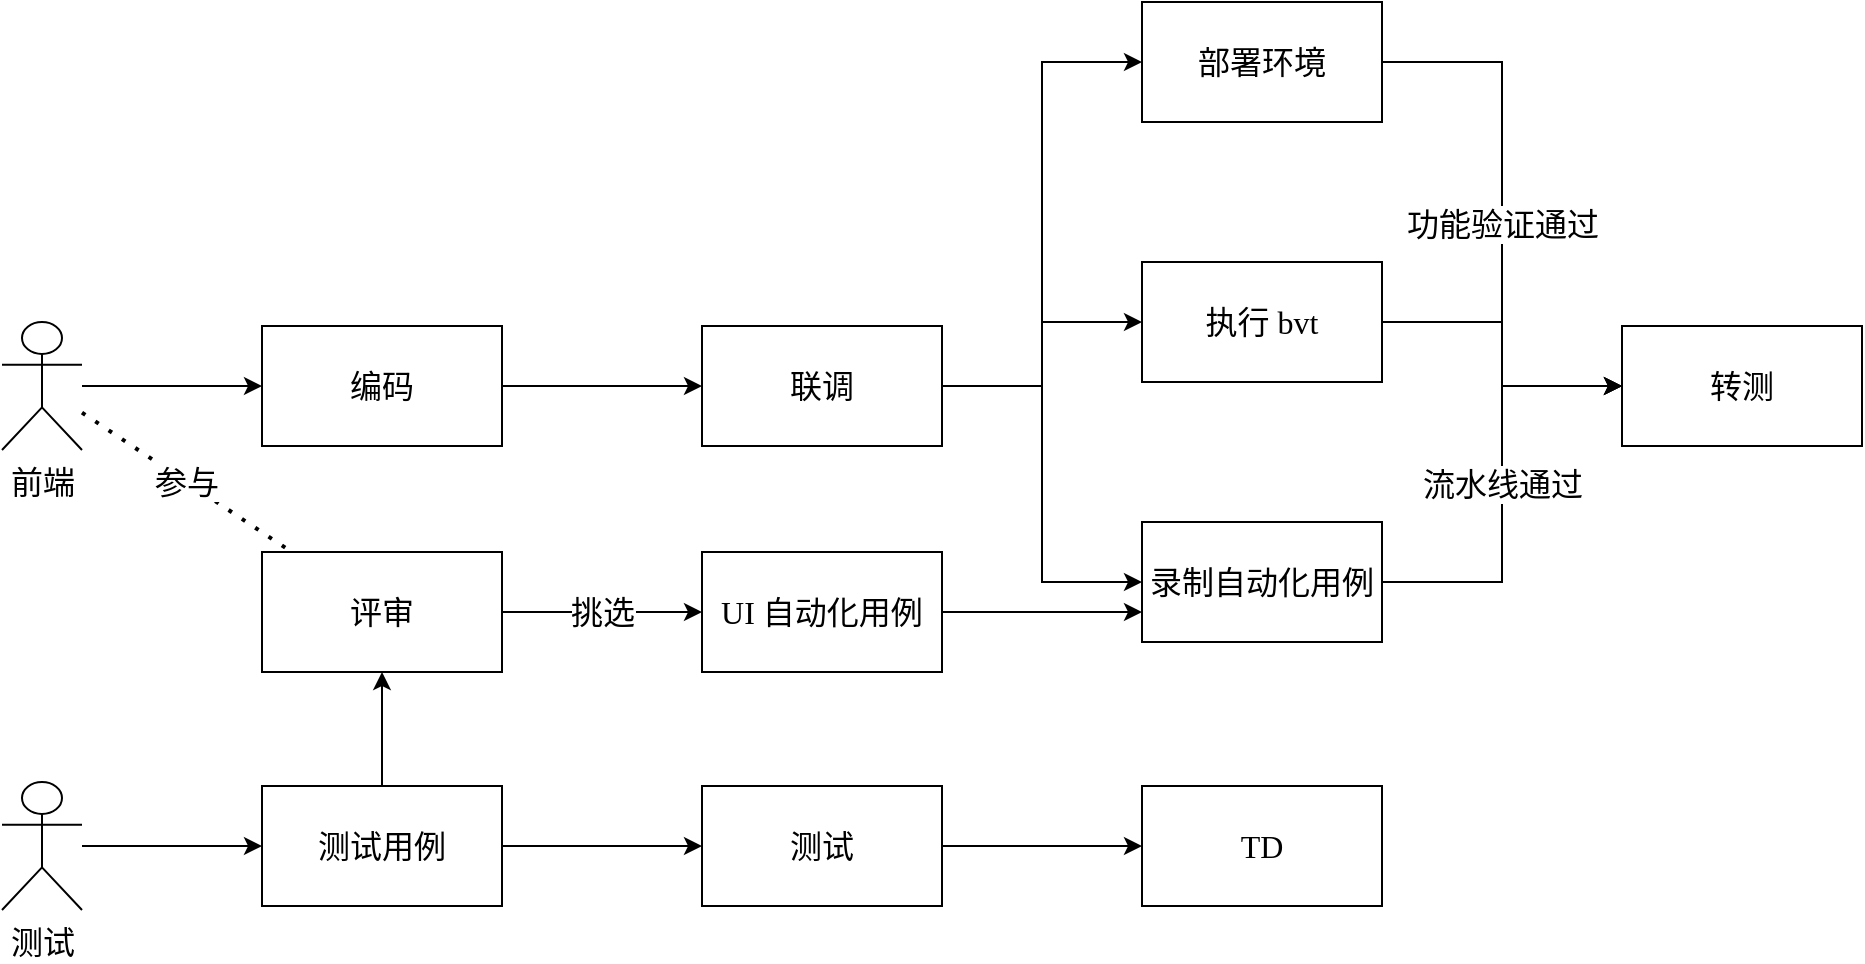 <mxfile version="20.5.3" type="github" pages="3">
  <diagram id="qFdHZ7NCZwRl6V233Vkb" name="前端测试协作模型">
    <mxGraphModel dx="1422" dy="802" grid="1" gridSize="10" guides="1" tooltips="1" connect="1" arrows="1" fold="1" page="1" pageScale="1" pageWidth="827" pageHeight="1169" math="0" shadow="0">
      <root>
        <mxCell id="0" />
        <mxCell id="1" parent="0" />
        <mxCell id="T1io5Jrv2ZtXfOMvP3A0-6" value="前端" style="shape=umlActor;verticalLabelPosition=bottom;verticalAlign=top;html=1;outlineConnect=0;fontFamily=阿里汉仪智能黑体;fontSize=16;fontColor=default;align=center;strokeColor=default;fillColor=default;" parent="1" vertex="1">
          <mxGeometry x="100" y="530" width="40" height="64" as="geometry" />
        </mxCell>
        <mxCell id="T1io5Jrv2ZtXfOMvP3A0-32" value="" style="edgeStyle=orthogonalEdgeStyle;rounded=0;orthogonalLoop=1;jettySize=auto;html=1;fontFamily=阿里汉仪智能黑体;fontSource=https%3A%2F%2Fhellowebfonts.oss-cn-beijing.aliyuncs.com%2F698F3099-E62F-4C3B-B30A-04FB735069FE%2F202209%2F44C5C1037925EC78.ttf;fontSize=16;startSize=24;" parent="1" source="T1io5Jrv2ZtXfOMvP3A0-6" target="T1io5Jrv2ZtXfOMvP3A0-31" edge="1">
          <mxGeometry relative="1" as="geometry">
            <mxPoint x="590" y="562" as="sourcePoint" />
          </mxGeometry>
        </mxCell>
        <mxCell id="T1io5Jrv2ZtXfOMvP3A0-34" value="" style="edgeStyle=orthogonalEdgeStyle;rounded=0;orthogonalLoop=1;jettySize=auto;html=1;fontFamily=阿里汉仪智能黑体;fontSource=https%3A%2F%2Fhellowebfonts.oss-cn-beijing.aliyuncs.com%2F698F3099-E62F-4C3B-B30A-04FB735069FE%2F202209%2F44C5C1037925EC78.ttf;fontSize=16;startSize=24;" parent="1" source="T1io5Jrv2ZtXfOMvP3A0-10" target="T1io5Jrv2ZtXfOMvP3A0-33" edge="1">
          <mxGeometry relative="1" as="geometry" />
        </mxCell>
        <mxCell id="T1io5Jrv2ZtXfOMvP3A0-10" value="测试" style="shape=umlActor;verticalLabelPosition=bottom;verticalAlign=top;html=1;outlineConnect=0;fontFamily=阿里汉仪智能黑体;fontSize=16;fontColor=default;align=center;strokeColor=default;fillColor=default;" parent="1" vertex="1">
          <mxGeometry x="100" y="760" width="40" height="64" as="geometry" />
        </mxCell>
        <mxCell id="T1io5Jrv2ZtXfOMvP3A0-38" value="" style="edgeStyle=orthogonalEdgeStyle;rounded=0;orthogonalLoop=1;jettySize=auto;html=1;fontFamily=阿里汉仪智能黑体;fontSource=https%3A%2F%2Fhellowebfonts.oss-cn-beijing.aliyuncs.com%2F698F3099-E62F-4C3B-B30A-04FB735069FE%2F202209%2F44C5C1037925EC78.ttf;fontSize=16;startSize=24;" parent="1" source="T1io5Jrv2ZtXfOMvP3A0-31" target="T1io5Jrv2ZtXfOMvP3A0-37" edge="1">
          <mxGeometry relative="1" as="geometry" />
        </mxCell>
        <mxCell id="T1io5Jrv2ZtXfOMvP3A0-31" value="编码" style="whiteSpace=wrap;html=1;fontSize=16;fontFamily=阿里汉仪智能黑体;" parent="1" vertex="1">
          <mxGeometry x="230" y="532" width="120" height="60" as="geometry" />
        </mxCell>
        <mxCell id="T1io5Jrv2ZtXfOMvP3A0-43" value="" style="edgeStyle=orthogonalEdgeStyle;rounded=0;orthogonalLoop=1;jettySize=auto;html=1;fontFamily=阿里汉仪智能黑体;fontSource=https%3A%2F%2Fhellowebfonts.oss-cn-beijing.aliyuncs.com%2F698F3099-E62F-4C3B-B30A-04FB735069FE%2F202209%2F44C5C1037925EC78.ttf;fontSize=16;startSize=24;" parent="1" source="T1io5Jrv2ZtXfOMvP3A0-33" target="T1io5Jrv2ZtXfOMvP3A0-42" edge="1">
          <mxGeometry relative="1" as="geometry" />
        </mxCell>
        <mxCell id="T1io5Jrv2ZtXfOMvP3A0-52" value="挑选" style="edgeStyle=orthogonalEdgeStyle;rounded=0;orthogonalLoop=1;jettySize=auto;html=1;fontFamily=阿里汉仪智能黑体;fontSource=https%3A%2F%2Fhellowebfonts.oss-cn-beijing.aliyuncs.com%2F698F3099-E62F-4C3B-B30A-04FB735069FE%2F202209%2F44C5C1037925EC78.ttf;fontSize=16;endArrow=classic;endFill=1;startSize=24;entryX=0;entryY=0.5;entryDx=0;entryDy=0;" parent="1" source="T1io5Jrv2ZtXfOMvP3A0-59" target="T1io5Jrv2ZtXfOMvP3A0-51" edge="1">
          <mxGeometry relative="1" as="geometry" />
        </mxCell>
        <mxCell id="T1io5Jrv2ZtXfOMvP3A0-63" style="edgeStyle=orthogonalEdgeStyle;rounded=0;orthogonalLoop=1;jettySize=auto;html=1;fontFamily=阿里汉仪智能黑体;fontSource=https%3A%2F%2Fhellowebfonts.oss-cn-beijing.aliyuncs.com%2F698F3099-E62F-4C3B-B30A-04FB735069FE%2F202209%2F44C5C1037925EC78.ttf;fontSize=16;endArrow=classic;endFill=1;startSize=24;" parent="1" source="T1io5Jrv2ZtXfOMvP3A0-33" target="T1io5Jrv2ZtXfOMvP3A0-59" edge="1">
          <mxGeometry relative="1" as="geometry" />
        </mxCell>
        <mxCell id="T1io5Jrv2ZtXfOMvP3A0-33" value="测试用例" style="whiteSpace=wrap;html=1;fontSize=16;fontFamily=阿里汉仪智能黑体;verticalAlign=middle;" parent="1" vertex="1">
          <mxGeometry x="230" y="762" width="120" height="60" as="geometry" />
        </mxCell>
        <mxCell id="T1io5Jrv2ZtXfOMvP3A0-40" value="" style="edgeStyle=orthogonalEdgeStyle;rounded=0;orthogonalLoop=1;jettySize=auto;html=1;fontFamily=阿里汉仪智能黑体;fontSource=https%3A%2F%2Fhellowebfonts.oss-cn-beijing.aliyuncs.com%2F698F3099-E62F-4C3B-B30A-04FB735069FE%2F202209%2F44C5C1037925EC78.ttf;fontSize=16;startSize=24;startArrow=none;" parent="1" source="T1io5Jrv2ZtXfOMvP3A0-46" target="T1io5Jrv2ZtXfOMvP3A0-39" edge="1">
          <mxGeometry relative="1" as="geometry" />
        </mxCell>
        <mxCell id="T1io5Jrv2ZtXfOMvP3A0-49" style="edgeStyle=orthogonalEdgeStyle;rounded=0;orthogonalLoop=1;jettySize=auto;html=1;fontFamily=阿里汉仪智能黑体;fontSource=https%3A%2F%2Fhellowebfonts.oss-cn-beijing.aliyuncs.com%2F698F3099-E62F-4C3B-B30A-04FB735069FE%2F202209%2F44C5C1037925EC78.ttf;fontSize=16;endArrow=classic;endFill=1;startSize=24;entryX=0;entryY=0.5;entryDx=0;entryDy=0;" parent="1" source="T1io5Jrv2ZtXfOMvP3A0-37" target="T1io5Jrv2ZtXfOMvP3A0-48" edge="1">
          <mxGeometry relative="1" as="geometry" />
        </mxCell>
        <mxCell id="T1io5Jrv2ZtXfOMvP3A0-57" style="edgeStyle=orthogonalEdgeStyle;rounded=0;orthogonalLoop=1;jettySize=auto;html=1;entryX=0;entryY=0.5;entryDx=0;entryDy=0;fontFamily=阿里汉仪智能黑体;fontSource=https%3A%2F%2Fhellowebfonts.oss-cn-beijing.aliyuncs.com%2F698F3099-E62F-4C3B-B30A-04FB735069FE%2F202209%2F44C5C1037925EC78.ttf;fontSize=16;endArrow=classic;endFill=1;startSize=24;" parent="1" source="T1io5Jrv2ZtXfOMvP3A0-37" target="T1io5Jrv2ZtXfOMvP3A0-56" edge="1">
          <mxGeometry relative="1" as="geometry" />
        </mxCell>
        <mxCell id="T1io5Jrv2ZtXfOMvP3A0-37" value="联调" style="whiteSpace=wrap;html=1;fontSize=16;fontFamily=阿里汉仪智能黑体;" parent="1" vertex="1">
          <mxGeometry x="450" y="532" width="120" height="60" as="geometry" />
        </mxCell>
        <mxCell id="T1io5Jrv2ZtXfOMvP3A0-39" value="转测" style="whiteSpace=wrap;html=1;fontSize=16;fontFamily=阿里汉仪智能黑体;" parent="1" vertex="1">
          <mxGeometry x="910" y="532" width="120" height="60" as="geometry" />
        </mxCell>
        <mxCell id="T1io5Jrv2ZtXfOMvP3A0-45" value="" style="edgeStyle=orthogonalEdgeStyle;rounded=0;orthogonalLoop=1;jettySize=auto;html=1;fontFamily=阿里汉仪智能黑体;fontSource=https%3A%2F%2Fhellowebfonts.oss-cn-beijing.aliyuncs.com%2F698F3099-E62F-4C3B-B30A-04FB735069FE%2F202209%2F44C5C1037925EC78.ttf;fontSize=16;startSize=24;" parent="1" source="T1io5Jrv2ZtXfOMvP3A0-42" target="T1io5Jrv2ZtXfOMvP3A0-44" edge="1">
          <mxGeometry relative="1" as="geometry" />
        </mxCell>
        <mxCell id="T1io5Jrv2ZtXfOMvP3A0-42" value="测试" style="whiteSpace=wrap;html=1;fontSize=16;fontFamily=阿里汉仪智能黑体;" parent="1" vertex="1">
          <mxGeometry x="450" y="762" width="120" height="60" as="geometry" />
        </mxCell>
        <mxCell id="T1io5Jrv2ZtXfOMvP3A0-44" value="TD" style="whiteSpace=wrap;html=1;fontSize=16;fontFamily=阿里汉仪智能黑体;" parent="1" vertex="1">
          <mxGeometry x="670" y="762" width="120" height="60" as="geometry" />
        </mxCell>
        <mxCell id="T1io5Jrv2ZtXfOMvP3A0-46" value="执行 bvt" style="whiteSpace=wrap;html=1;fontSize=16;fontFamily=阿里汉仪智能黑体;" parent="1" vertex="1">
          <mxGeometry x="670" y="500" width="120" height="60" as="geometry" />
        </mxCell>
        <mxCell id="T1io5Jrv2ZtXfOMvP3A0-47" value="" style="edgeStyle=orthogonalEdgeStyle;rounded=0;orthogonalLoop=1;jettySize=auto;html=1;fontFamily=阿里汉仪智能黑体;fontSource=https%3A%2F%2Fhellowebfonts.oss-cn-beijing.aliyuncs.com%2F698F3099-E62F-4C3B-B30A-04FB735069FE%2F202209%2F44C5C1037925EC78.ttf;fontSize=16;startSize=24;endArrow=classic;endFill=1;entryX=0;entryY=0.5;entryDx=0;entryDy=0;" parent="1" source="T1io5Jrv2ZtXfOMvP3A0-37" target="T1io5Jrv2ZtXfOMvP3A0-46" edge="1">
          <mxGeometry relative="1" as="geometry">
            <mxPoint x="570" y="562" as="sourcePoint" />
            <mxPoint x="827" y="562" as="targetPoint" />
          </mxGeometry>
        </mxCell>
        <mxCell id="T1io5Jrv2ZtXfOMvP3A0-50" value="流水线通过" style="edgeStyle=orthogonalEdgeStyle;rounded=0;orthogonalLoop=1;jettySize=auto;html=1;fontFamily=阿里汉仪智能黑体;fontSource=https%3A%2F%2Fhellowebfonts.oss-cn-beijing.aliyuncs.com%2F698F3099-E62F-4C3B-B30A-04FB735069FE%2F202209%2F44C5C1037925EC78.ttf;fontSize=16;endArrow=classic;endFill=1;startSize=24;entryX=0;entryY=0.5;entryDx=0;entryDy=0;" parent="1" source="T1io5Jrv2ZtXfOMvP3A0-48" target="T1io5Jrv2ZtXfOMvP3A0-39" edge="1">
          <mxGeometry relative="1" as="geometry" />
        </mxCell>
        <mxCell id="T1io5Jrv2ZtXfOMvP3A0-48" value="录制自动化用例" style="whiteSpace=wrap;html=1;fontSize=16;fontFamily=阿里汉仪智能黑体;" parent="1" vertex="1">
          <mxGeometry x="670" y="630" width="120" height="60" as="geometry" />
        </mxCell>
        <mxCell id="T1io5Jrv2ZtXfOMvP3A0-53" style="edgeStyle=orthogonalEdgeStyle;rounded=0;orthogonalLoop=1;jettySize=auto;html=1;entryX=0;entryY=0.75;entryDx=0;entryDy=0;fontFamily=阿里汉仪智能黑体;fontSource=https%3A%2F%2Fhellowebfonts.oss-cn-beijing.aliyuncs.com%2F698F3099-E62F-4C3B-B30A-04FB735069FE%2F202209%2F44C5C1037925EC78.ttf;fontSize=16;endArrow=classic;endFill=1;startSize=24;" parent="1" source="T1io5Jrv2ZtXfOMvP3A0-51" target="T1io5Jrv2ZtXfOMvP3A0-48" edge="1">
          <mxGeometry relative="1" as="geometry" />
        </mxCell>
        <mxCell id="T1io5Jrv2ZtXfOMvP3A0-51" value="UI 自动化用例" style="whiteSpace=wrap;html=1;fontSize=16;fontFamily=阿里汉仪智能黑体;verticalAlign=middle;fontSource=https%3A%2F%2Fhellowebfonts.oss-cn-beijing.aliyuncs.com%2F698F3099-E62F-4C3B-B30A-04FB735069FE%2F202209%2F44C5C1037925EC78.ttf;startSize=24;" parent="1" vertex="1">
          <mxGeometry x="450" y="645" width="120" height="60" as="geometry" />
        </mxCell>
        <mxCell id="T1io5Jrv2ZtXfOMvP3A0-58" value="功能验证通过" style="edgeStyle=orthogonalEdgeStyle;rounded=0;orthogonalLoop=1;jettySize=auto;html=1;entryX=0;entryY=0.5;entryDx=0;entryDy=0;fontFamily=阿里汉仪智能黑体;fontSource=https%3A%2F%2Fhellowebfonts.oss-cn-beijing.aliyuncs.com%2F698F3099-E62F-4C3B-B30A-04FB735069FE%2F202209%2F44C5C1037925EC78.ttf;fontSize=16;endArrow=classic;endFill=1;startSize=24;" parent="1" source="T1io5Jrv2ZtXfOMvP3A0-56" target="T1io5Jrv2ZtXfOMvP3A0-39" edge="1">
          <mxGeometry relative="1" as="geometry" />
        </mxCell>
        <mxCell id="T1io5Jrv2ZtXfOMvP3A0-56" value="部署环境" style="whiteSpace=wrap;html=1;fontSize=16;fontFamily=阿里汉仪智能黑体;" parent="1" vertex="1">
          <mxGeometry x="670" y="370" width="120" height="60" as="geometry" />
        </mxCell>
        <mxCell id="T1io5Jrv2ZtXfOMvP3A0-59" value="评审" style="whiteSpace=wrap;html=1;fontSize=16;fontFamily=阿里汉仪智能黑体;fontSource=https%3A%2F%2Fhellowebfonts.oss-cn-beijing.aliyuncs.com%2F698F3099-E62F-4C3B-B30A-04FB735069FE%2F202209%2F44C5C1037925EC78.ttf;startSize=24;" parent="1" vertex="1">
          <mxGeometry x="230" y="645" width="120" height="60" as="geometry" />
        </mxCell>
        <mxCell id="T1io5Jrv2ZtXfOMvP3A0-64" value="参与" style="endArrow=none;dashed=1;html=1;dashPattern=1 3;strokeWidth=2;rounded=0;fontFamily=阿里汉仪智能黑体;fontSource=https%3A%2F%2Fhellowebfonts.oss-cn-beijing.aliyuncs.com%2F698F3099-E62F-4C3B-B30A-04FB735069FE%2F202209%2F44C5C1037925EC78.ttf;fontSize=16;startSize=24;" parent="1" source="T1io5Jrv2ZtXfOMvP3A0-6" target="T1io5Jrv2ZtXfOMvP3A0-59" edge="1">
          <mxGeometry width="50" height="50" relative="1" as="geometry">
            <mxPoint x="140" y="612" as="sourcePoint" />
            <mxPoint x="210.711" y="562" as="targetPoint" />
          </mxGeometry>
        </mxCell>
      </root>
    </mxGraphModel>
  </diagram>
  <diagram id="qBXW2RWTrKD37cnOOa20" name="开发全流程">
    <mxGraphModel dx="2249" dy="802" grid="1" gridSize="10" guides="1" tooltips="1" connect="1" arrows="1" fold="1" page="1" pageScale="1" pageWidth="827" pageHeight="1169" math="0" shadow="0">
      <root>
        <mxCell id="0" />
        <mxCell id="1" parent="0" />
        <mxCell id="xLw76T7ylzmcL8Baioao-3" value="" style="edgeStyle=orthogonalEdgeStyle;rounded=1;orthogonalLoop=1;jettySize=auto;html=1;strokeWidth=1;fontSize=16;fontFamily=微软雅黑;" parent="1" source="xLw76T7ylzmcL8Baioao-1" target="xLw76T7ylzmcL8Baioao-2" edge="1">
          <mxGeometry relative="1" as="geometry" />
        </mxCell>
        <mxCell id="xLw76T7ylzmcL8Baioao-1" value="开始" style="strokeWidth=1;html=1;shape=mxgraph.flowchart.start_1;whiteSpace=wrap;fontSize=16;fontFamily=微软雅黑;rounded=1;" parent="1" vertex="1">
          <mxGeometry x="300" y="50" width="100" height="60" as="geometry" />
        </mxCell>
        <mxCell id="xLw76T7ylzmcL8Baioao-5" value="" style="edgeStyle=orthogonalEdgeStyle;rounded=1;orthogonalLoop=1;jettySize=auto;html=1;strokeWidth=1;fontSize=16;fontFamily=微软雅黑;" parent="1" source="xLw76T7ylzmcL8Baioao-2" target="xLw76T7ylzmcL8Baioao-4" edge="1">
          <mxGeometry relative="1" as="geometry" />
        </mxCell>
        <mxCell id="xLw76T7ylzmcL8Baioao-2" value="编写需求&lt;br style=&quot;font-size: 16px;&quot;&gt;交互设计" style="whiteSpace=wrap;html=1;strokeWidth=1;fontSize=16;fontFamily=微软雅黑;rounded=1;" parent="1" vertex="1">
          <mxGeometry x="290" y="190" width="120" height="60" as="geometry" />
        </mxCell>
        <mxCell id="xLw76T7ylzmcL8Baioao-6" value="不通过&lt;br style=&quot;font-size: 16px;&quot;&gt;返回修改" style="edgeStyle=orthogonalEdgeStyle;rounded=1;orthogonalLoop=1;jettySize=auto;html=1;entryX=0.5;entryY=0;entryDx=0;entryDy=0;exitX=1;exitY=0.5;exitDx=0;exitDy=0;strokeWidth=1;fontSize=16;fontFamily=微软雅黑;" parent="1" source="xLw76T7ylzmcL8Baioao-4" target="xLw76T7ylzmcL8Baioao-2" edge="1">
          <mxGeometry relative="1" as="geometry">
            <Array as="points">
              <mxPoint x="450" y="360" />
              <mxPoint x="450" y="170" />
              <mxPoint x="350" y="170" />
            </Array>
          </mxGeometry>
        </mxCell>
        <mxCell id="xLw76T7ylzmcL8Baioao-8" value="通过" style="edgeStyle=orthogonalEdgeStyle;rounded=1;orthogonalLoop=1;jettySize=auto;html=1;fontSize=16;fontFamily=微软雅黑;" parent="1" source="xLw76T7ylzmcL8Baioao-4" target="xLw76T7ylzmcL8Baioao-7" edge="1">
          <mxGeometry relative="1" as="geometry" />
        </mxCell>
        <mxCell id="xLw76T7ylzmcL8Baioao-4" value="评审" style="rhombus;whiteSpace=wrap;html=1;strokeWidth=1;fontSize=16;fontFamily=微软雅黑;fillColor=#dae8fc;strokeColor=#6c8ebf;rounded=1;" parent="1" vertex="1">
          <mxGeometry x="310" y="320" width="80" height="80" as="geometry" />
        </mxCell>
        <mxCell id="xLw76T7ylzmcL8Baioao-15" value="" style="edgeStyle=orthogonalEdgeStyle;rounded=1;orthogonalLoop=1;jettySize=auto;html=1;fontSize=16;fontFamily=微软雅黑;" parent="1" source="xLw76T7ylzmcL8Baioao-7" target="xLw76T7ylzmcL8Baioao-14" edge="1">
          <mxGeometry relative="1" as="geometry" />
        </mxCell>
        <mxCell id="xLw76T7ylzmcL8Baioao-17" value="" style="edgeStyle=orthogonalEdgeStyle;rounded=1;orthogonalLoop=1;jettySize=auto;html=1;fontSize=16;fontFamily=微软雅黑;" parent="1" source="xLw76T7ylzmcL8Baioao-7" target="xLw76T7ylzmcL8Baioao-16" edge="1">
          <mxGeometry relative="1" as="geometry" />
        </mxCell>
        <mxCell id="xLw76T7ylzmcL8Baioao-65" value="" style="edgeStyle=orthogonalEdgeStyle;rounded=1;orthogonalLoop=1;jettySize=auto;html=1;strokeWidth=1;fontSize=16;fontFamily=微软雅黑;exitX=1;exitY=0.5;exitDx=0;exitDy=0;exitPerimeter=0;" parent="1" source="xLw76T7ylzmcL8Baioao-7" target="xLw76T7ylzmcL8Baioao-64" edge="1">
          <mxGeometry relative="1" as="geometry" />
        </mxCell>
        <mxCell id="xLw76T7ylzmcL8Baioao-73" style="edgeStyle=orthogonalEdgeStyle;rounded=1;orthogonalLoop=1;jettySize=auto;html=1;strokeWidth=1;fontFamily=阿里汉仪智能黑体;fontSource=https%3A%2F%2Fhellowebfonts.oss-cn-beijing.aliyuncs.com%2F698F3099-E62F-4C3B-B30A-04FB735069FE%2F202209%2F44C5C1037925EC78.ttf;fontSize=16;" parent="1" source="xLw76T7ylzmcL8Baioao-7" target="xLw76T7ylzmcL8Baioao-72" edge="1">
          <mxGeometry relative="1" as="geometry" />
        </mxCell>
        <mxCell id="xLw76T7ylzmcL8Baioao-7" value="" style="verticalLabelPosition=bottom;verticalAlign=top;html=1;shape=mxgraph.flowchart.parallel_mode;pointerEvents=1;fontSize=16;fontFamily=微软雅黑;rounded=1;" parent="1" vertex="1">
          <mxGeometry x="303" y="460" width="95" height="40" as="geometry" />
        </mxCell>
        <mxCell id="xLw76T7ylzmcL8Baioao-11" value="需求文档" style="strokeWidth=1;html=1;shape=mxgraph.flowchart.document2;whiteSpace=wrap;size=0.25;fontSize=16;fontFamily=微软雅黑;fillColor=#fff2cc;strokeColor=#d6b656;rounded=1;" parent="1" vertex="1">
          <mxGeometry x="610" y="190" width="100" height="60" as="geometry" />
        </mxCell>
        <mxCell id="xLw76T7ylzmcL8Baioao-12" value="交互原型图" style="strokeWidth=1;html=1;shape=mxgraph.flowchart.document2;whiteSpace=wrap;size=0.25;fontSize=16;fontFamily=微软雅黑;fillColor=#fff2cc;strokeColor=#d6b656;rounded=1;" parent="1" vertex="1">
          <mxGeometry x="610" y="330" width="100" height="60" as="geometry" />
        </mxCell>
        <mxCell id="xLw76T7ylzmcL8Baioao-19" value="" style="edgeStyle=orthogonalEdgeStyle;rounded=1;orthogonalLoop=1;jettySize=auto;html=1;fontSize=16;fontFamily=微软雅黑;" parent="1" source="xLw76T7ylzmcL8Baioao-14" target="xLw76T7ylzmcL8Baioao-18" edge="1">
          <mxGeometry relative="1" as="geometry" />
        </mxCell>
        <mxCell id="xLw76T7ylzmcL8Baioao-14" value="技术方案设计" style="whiteSpace=wrap;html=1;verticalAlign=middle;fontSize=16;fontFamily=微软雅黑;fillColor=#dae8fc;strokeColor=#6c8ebf;rounded=1;" parent="1" vertex="1">
          <mxGeometry x="-7" y="585" width="120" height="60" as="geometry" />
        </mxCell>
        <mxCell id="xLw76T7ylzmcL8Baioao-23" value="" style="edgeStyle=orthogonalEdgeStyle;rounded=1;orthogonalLoop=1;jettySize=auto;html=1;fontSize=16;fontFamily=微软雅黑;" parent="1" source="xLw76T7ylzmcL8Baioao-16" target="xLw76T7ylzmcL8Baioao-22" edge="1">
          <mxGeometry relative="1" as="geometry" />
        </mxCell>
        <mxCell id="xLw76T7ylzmcL8Baioao-16" value="视觉设计" style="whiteSpace=wrap;html=1;verticalAlign=middle;fontSize=16;fontFamily=微软雅黑;rounded=1;" parent="1" vertex="1">
          <mxGeometry x="580" y="585" width="120" height="60" as="geometry" />
        </mxCell>
        <mxCell id="xLw76T7ylzmcL8Baioao-21" value="不通过" style="edgeStyle=orthogonalEdgeStyle;rounded=1;orthogonalLoop=1;jettySize=auto;html=1;entryX=0.5;entryY=0;entryDx=0;entryDy=0;exitX=1;exitY=0.5;exitDx=0;exitDy=0;fontSize=16;fontFamily=微软雅黑;" parent="1" source="xLw76T7ylzmcL8Baioao-18" target="xLw76T7ylzmcL8Baioao-14" edge="1">
          <mxGeometry relative="1" as="geometry">
            <Array as="points">
              <mxPoint x="140" y="755" />
              <mxPoint x="140" y="565" />
              <mxPoint x="53" y="565" />
            </Array>
          </mxGeometry>
        </mxCell>
        <mxCell id="xLw76T7ylzmcL8Baioao-18" value="评审" style="rhombus;whiteSpace=wrap;html=1;fontSize=16;fontFamily=微软雅黑;fillColor=#dae8fc;strokeColor=#6c8ebf;rounded=1;" parent="1" vertex="1">
          <mxGeometry x="13" y="715" width="80" height="80" as="geometry" />
        </mxCell>
        <mxCell id="xLw76T7ylzmcL8Baioao-24" value="不通过" style="edgeStyle=orthogonalEdgeStyle;rounded=1;orthogonalLoop=1;jettySize=auto;html=1;entryX=0.5;entryY=0;entryDx=0;entryDy=0;exitX=1;exitY=0.5;exitDx=0;exitDy=0;fontSize=16;fontFamily=微软雅黑;" parent="1" source="xLw76T7ylzmcL8Baioao-22" target="xLw76T7ylzmcL8Baioao-16" edge="1">
          <mxGeometry relative="1" as="geometry">
            <Array as="points">
              <mxPoint x="740" y="755" />
              <mxPoint x="740" y="565" />
              <mxPoint x="640" y="565" />
            </Array>
          </mxGeometry>
        </mxCell>
        <mxCell id="xLw76T7ylzmcL8Baioao-29" value="通过" style="edgeStyle=orthogonalEdgeStyle;rounded=1;orthogonalLoop=1;jettySize=auto;html=1;exitX=0.5;exitY=1;exitDx=0;exitDy=0;fontSize=16;fontFamily=微软雅黑;" parent="1" source="xLw76T7ylzmcL8Baioao-22" target="xLw76T7ylzmcL8Baioao-27" edge="1">
          <mxGeometry relative="1" as="geometry" />
        </mxCell>
        <mxCell id="xLw76T7ylzmcL8Baioao-22" value="评审" style="rhombus;whiteSpace=wrap;html=1;fontSize=16;fontFamily=微软雅黑;fillColor=#dae8fc;strokeColor=#6c8ebf;rounded=1;" parent="1" vertex="1">
          <mxGeometry x="600" y="715" width="80" height="80" as="geometry" />
        </mxCell>
        <mxCell id="xLw76T7ylzmcL8Baioao-34" value="" style="edgeStyle=orthogonalEdgeStyle;rounded=1;orthogonalLoop=1;jettySize=auto;html=1;strokeWidth=1;fontSize=16;fontFamily=微软雅黑;" parent="1" source="xLw76T7ylzmcL8Baioao-27" target="xLw76T7ylzmcL8Baioao-33" edge="1">
          <mxGeometry relative="1" as="geometry" />
        </mxCell>
        <mxCell id="xLw76T7ylzmcL8Baioao-27" value="开发" style="verticalLabelPosition=middle;verticalAlign=middle;html=1;shape=process;whiteSpace=wrap;rounded=1;size=0.14;arcSize=6;fontFamily=微软雅黑;fontSize=16;fontColor=default;align=center;strokeColor=#6c8ebf;fillColor=#dae8fc;labelPosition=center;" parent="1" vertex="1">
          <mxGeometry x="290" y="910" width="120" height="60" as="geometry" />
        </mxCell>
        <mxCell id="xLw76T7ylzmcL8Baioao-30" value="技术方案文档、&lt;br&gt;API文档、&lt;br style=&quot;font-size: 16px;&quot;&gt;测试用例、&lt;br style=&quot;font-size: 16px;&quot;&gt;视觉稿、&lt;br&gt;缺陷预防表" style="strokeWidth=1;html=1;shape=mxgraph.flowchart.document2;whiteSpace=wrap;size=0.25;fontSize=16;fontFamily=微软雅黑;fillColor=#fff2cc;strokeColor=#d6b656;rounded=1;" parent="1" vertex="1">
          <mxGeometry x="790" y="562.5" width="140" height="105" as="geometry" />
        </mxCell>
        <mxCell id="xLw76T7ylzmcL8Baioao-36" value="" style="edgeStyle=orthogonalEdgeStyle;rounded=1;orthogonalLoop=1;jettySize=auto;html=1;strokeWidth=1;fontSize=16;fontFamily=微软雅黑;" parent="1" source="xLw76T7ylzmcL8Baioao-33" target="xLw76T7ylzmcL8Baioao-35" edge="1">
          <mxGeometry relative="1" as="geometry" />
        </mxCell>
        <mxCell id="xLw76T7ylzmcL8Baioao-33" value="自测" style="whiteSpace=wrap;html=1;fontSize=16;fontFamily=微软雅黑;fillColor=#dae8fc;strokeColor=#6c8ebf;rounded=1;" parent="1" vertex="1">
          <mxGeometry x="290" y="1050" width="120" height="60" as="geometry" />
        </mxCell>
        <mxCell id="xLw76T7ylzmcL8Baioao-38" value="" style="edgeStyle=orthogonalEdgeStyle;rounded=1;orthogonalLoop=1;jettySize=auto;html=1;strokeWidth=1;fontSize=16;fontFamily=微软雅黑;" parent="1" source="xLw76T7ylzmcL8Baioao-35" target="xLw76T7ylzmcL8Baioao-37" edge="1">
          <mxGeometry relative="1" as="geometry" />
        </mxCell>
        <mxCell id="xLw76T7ylzmcL8Baioao-35" value="视觉验收" style="whiteSpace=wrap;html=1;fontSize=16;fontFamily=微软雅黑;fillColor=#dae8fc;strokeColor=#6c8ebf;rounded=1;" parent="1" vertex="1">
          <mxGeometry x="290" y="1190" width="120" height="60" as="geometry" />
        </mxCell>
        <mxCell id="xLw76T7ylzmcL8Baioao-40" value="" style="edgeStyle=orthogonalEdgeStyle;rounded=1;orthogonalLoop=1;jettySize=auto;html=1;strokeWidth=1;fontSize=16;fontFamily=微软雅黑;" parent="1" source="xLw76T7ylzmcL8Baioao-37" target="xLw76T7ylzmcL8Baioao-39" edge="1">
          <mxGeometry relative="1" as="geometry" />
        </mxCell>
        <mxCell id="xLw76T7ylzmcL8Baioao-37" value="联调、自测" style="whiteSpace=wrap;html=1;fontSize=16;fontFamily=微软雅黑;fillColor=#dae8fc;strokeColor=#6c8ebf;rounded=1;" parent="1" vertex="1">
          <mxGeometry x="290" y="1330" width="120" height="60" as="geometry" />
        </mxCell>
        <mxCell id="xLw76T7ylzmcL8Baioao-42" value="" style="edgeStyle=orthogonalEdgeStyle;rounded=1;orthogonalLoop=1;jettySize=auto;html=1;strokeWidth=1;fontSize=16;fontFamily=微软雅黑;" parent="1" source="xLw76T7ylzmcL8Baioao-39" target="xLw76T7ylzmcL8Baioao-41" edge="1">
          <mxGeometry relative="1" as="geometry" />
        </mxCell>
        <mxCell id="xLw76T7ylzmcL8Baioao-39" value="提测" style="whiteSpace=wrap;html=1;fontSize=16;fontFamily=微软雅黑;rounded=1;" parent="1" vertex="1">
          <mxGeometry x="290" y="1470" width="120" height="60" as="geometry" />
        </mxCell>
        <mxCell id="xLw76T7ylzmcL8Baioao-44" value="" style="edgeStyle=orthogonalEdgeStyle;rounded=1;orthogonalLoop=1;jettySize=auto;html=1;strokeWidth=1;fontSize=16;fontFamily=微软雅黑;" parent="1" source="xLw76T7ylzmcL8Baioao-41" target="xLw76T7ylzmcL8Baioao-43" edge="1">
          <mxGeometry relative="1" as="geometry" />
        </mxCell>
        <mxCell id="xLw76T7ylzmcL8Baioao-41" value="集成测试" style="whiteSpace=wrap;html=1;fontSize=16;fontFamily=微软雅黑;fillColor=#dae8fc;strokeColor=#6c8ebf;rounded=1;" parent="1" vertex="1">
          <mxGeometry x="290" y="1610" width="120" height="60" as="geometry" />
        </mxCell>
        <mxCell id="xLw76T7ylzmcL8Baioao-46" value="" style="edgeStyle=orthogonalEdgeStyle;rounded=1;orthogonalLoop=1;jettySize=auto;html=1;strokeWidth=1;fontSize=16;fontFamily=微软雅黑;" parent="1" source="xLw76T7ylzmcL8Baioao-43" target="xLw76T7ylzmcL8Baioao-45" edge="1">
          <mxGeometry relative="1" as="geometry" />
        </mxCell>
        <mxCell id="xLw76T7ylzmcL8Baioao-43" value="升级准备" style="whiteSpace=wrap;html=1;fontSize=16;fontFamily=微软雅黑;rounded=1;" parent="1" vertex="1">
          <mxGeometry x="290" y="1750" width="120" height="60" as="geometry" />
        </mxCell>
        <mxCell id="xLw76T7ylzmcL8Baioao-60" value="" style="edgeStyle=orthogonalEdgeStyle;rounded=1;orthogonalLoop=1;jettySize=auto;html=1;strokeWidth=1;fontSize=16;fontFamily=微软雅黑;" parent="1" source="xLw76T7ylzmcL8Baioao-45" target="xLw76T7ylzmcL8Baioao-59" edge="1">
          <mxGeometry relative="1" as="geometry" />
        </mxCell>
        <mxCell id="xLw76T7ylzmcL8Baioao-45" value="上线" style="whiteSpace=wrap;html=1;fontSize=16;fontFamily=微软雅黑;rounded=1;" parent="1" vertex="1">
          <mxGeometry x="290" y="1890" width="120" height="60" as="geometry" />
        </mxCell>
        <mxCell id="xLw76T7ylzmcL8Baioao-50" value="" style="edgeStyle=orthogonalEdgeStyle;rounded=1;orthogonalLoop=1;jettySize=auto;html=1;strokeWidth=1;fontSize=16;fontFamily=微软雅黑;" parent="1" source="xLw76T7ylzmcL8Baioao-47" target="xLw76T7ylzmcL8Baioao-49" edge="1">
          <mxGeometry relative="1" as="geometry" />
        </mxCell>
        <mxCell id="xLw76T7ylzmcL8Baioao-47" value="复盘" style="whiteSpace=wrap;html=1;fontSize=16;fontFamily=微软雅黑;rounded=1;" parent="1" vertex="1">
          <mxGeometry x="290" y="2170" width="120" height="60" as="geometry" />
        </mxCell>
        <mxCell id="xLw76T7ylzmcL8Baioao-49" value="结束" style="ellipse;whiteSpace=wrap;html=1;fontSize=16;fontFamily=微软雅黑;rounded=1;" parent="1" vertex="1">
          <mxGeometry x="290" y="2310" width="120" height="60" as="geometry" />
        </mxCell>
        <mxCell id="xLw76T7ylzmcL8Baioao-51" value="自测记录" style="strokeWidth=1;html=1;shape=mxgraph.flowchart.document2;whiteSpace=wrap;size=0.25;fontSize=16;fontFamily=微软雅黑;rounded=1;" parent="1" vertex="1">
          <mxGeometry x="610" y="1050" width="100" height="60" as="geometry" />
        </mxCell>
        <mxCell id="xLw76T7ylzmcL8Baioao-52" value="验收单" style="strokeWidth=1;html=1;shape=mxgraph.flowchart.document2;whiteSpace=wrap;size=0.25;fontSize=16;fontFamily=微软雅黑;fillColor=#fff2cc;strokeColor=#d6b656;rounded=1;" parent="1" vertex="1">
          <mxGeometry x="610" y="1190" width="100" height="60" as="geometry" />
        </mxCell>
        <mxCell id="xLw76T7ylzmcL8Baioao-53" value="联调记录" style="strokeWidth=1;html=1;shape=mxgraph.flowchart.document2;whiteSpace=wrap;size=0.25;fontSize=16;fontFamily=微软雅黑;fillColor=#fff2cc;strokeColor=#d6b656;rounded=1;" parent="1" vertex="1">
          <mxGeometry x="610" y="1330" width="100" height="60" as="geometry" />
        </mxCell>
        <mxCell id="xLw76T7ylzmcL8Baioao-54" value="BVT 通过率" style="strokeWidth=1;html=1;shape=mxgraph.flowchart.document2;whiteSpace=wrap;size=0.25;fontSize=16;fontFamily=微软雅黑;fillColor=#fff2cc;strokeColor=#d6b656;rounded=1;" parent="1" vertex="1">
          <mxGeometry x="610" y="1470" width="100" height="60" as="geometry" />
        </mxCell>
        <mxCell id="xLw76T7ylzmcL8Baioao-55" value="bug 记录、&lt;br style=&quot;font-size: 16px;&quot;&gt;测试报告" style="strokeWidth=1;html=1;shape=mxgraph.flowchart.document2;whiteSpace=wrap;size=0.25;fontSize=16;fontFamily=微软雅黑;fillColor=#fff2cc;strokeColor=#d6b656;rounded=1;" parent="1" vertex="1">
          <mxGeometry x="610" y="1610" width="100" height="60" as="geometry" />
        </mxCell>
        <mxCell id="xLw76T7ylzmcL8Baioao-56" value="代码、&lt;br style=&quot;font-size: 16px;&quot;&gt;用例测试代码" style="strokeWidth=1;html=1;shape=mxgraph.flowchart.document2;whiteSpace=wrap;size=0.25;fontSize=16;fontFamily=微软雅黑;fillColor=#fff2cc;strokeColor=#d6b656;rounded=1;" parent="1" vertex="1">
          <mxGeometry x="610" y="910" width="100" height="60" as="geometry" />
        </mxCell>
        <mxCell id="xLw76T7ylzmcL8Baioao-57" value="上线包确认、&lt;br style=&quot;font-size: 16px;&quot;&gt;环境准备" style="strokeWidth=1;html=1;shape=mxgraph.flowchart.document2;whiteSpace=wrap;size=0.25;fontSize=16;fontFamily=微软雅黑;rounded=1;" parent="1" vertex="1">
          <mxGeometry x="610" y="1750" width="100" height="60" as="geometry" />
        </mxCell>
        <mxCell id="xLw76T7ylzmcL8Baioao-58" value="上线工单" style="strokeWidth=1;html=1;shape=mxgraph.flowchart.document2;whiteSpace=wrap;size=0.25;fontSize=16;fontFamily=微软雅黑;rounded=1;" parent="1" vertex="1">
          <mxGeometry x="610" y="1890" width="100" height="60" as="geometry" />
        </mxCell>
        <mxCell id="xLw76T7ylzmcL8Baioao-61" value="" style="edgeStyle=orthogonalEdgeStyle;rounded=1;orthogonalLoop=1;jettySize=auto;html=1;strokeWidth=1;fontSize=16;fontFamily=微软雅黑;" parent="1" source="xLw76T7ylzmcL8Baioao-59" target="xLw76T7ylzmcL8Baioao-47" edge="1">
          <mxGeometry relative="1" as="geometry" />
        </mxCell>
        <mxCell id="xLw76T7ylzmcL8Baioao-59" value="验收测试" style="whiteSpace=wrap;html=1;fontSize=16;fontFamily=微软雅黑;rounded=1;" parent="1" vertex="1">
          <mxGeometry x="290" y="2030" width="120" height="60" as="geometry" />
        </mxCell>
        <mxCell id="xLw76T7ylzmcL8Baioao-62" value="测试报告" style="strokeWidth=1;html=1;shape=mxgraph.flowchart.document2;whiteSpace=wrap;size=0.25;fontSize=16;fontFamily=微软雅黑;rounded=1;" parent="1" vertex="1">
          <mxGeometry x="610" y="2030" width="100" height="60" as="geometry" />
        </mxCell>
        <mxCell id="xLw76T7ylzmcL8Baioao-63" value="复盘PPT" style="strokeWidth=1;html=1;shape=mxgraph.flowchart.document2;whiteSpace=wrap;size=0.25;fontSize=16;fontFamily=微软雅黑;fillColor=#fff2cc;strokeColor=#d6b656;rounded=1;" parent="1" vertex="1">
          <mxGeometry x="610" y="2170" width="100" height="60" as="geometry" />
        </mxCell>
        <mxCell id="xLw76T7ylzmcL8Baioao-67" value="" style="edgeStyle=orthogonalEdgeStyle;rounded=1;orthogonalLoop=1;jettySize=auto;html=1;strokeWidth=1;fontSize=16;fontFamily=微软雅黑;" parent="1" source="xLw76T7ylzmcL8Baioao-64" target="xLw76T7ylzmcL8Baioao-66" edge="1">
          <mxGeometry relative="1" as="geometry" />
        </mxCell>
        <mxCell id="xLw76T7ylzmcL8Baioao-64" value="测试用例设计" style="whiteSpace=wrap;html=1;verticalAlign=middle;fontSize=16;fontFamily=微软雅黑;rounded=1;" parent="1" vertex="1">
          <mxGeometry x="390" y="585" width="120" height="60" as="geometry" />
        </mxCell>
        <mxCell id="xLw76T7ylzmcL8Baioao-68" style="edgeStyle=orthogonalEdgeStyle;rounded=1;orthogonalLoop=1;jettySize=auto;html=1;strokeWidth=1;fontSize=16;fontFamily=微软雅黑;exitX=0.5;exitY=1;exitDx=0;exitDy=0;" parent="1" source="xLw76T7ylzmcL8Baioao-66" target="xLw76T7ylzmcL8Baioao-27" edge="1">
          <mxGeometry relative="1" as="geometry" />
        </mxCell>
        <mxCell id="xLw76T7ylzmcL8Baioao-69" value="不通过" style="edgeStyle=orthogonalEdgeStyle;rounded=1;orthogonalLoop=1;jettySize=auto;html=1;entryX=0.5;entryY=0;entryDx=0;entryDy=0;strokeWidth=1;exitX=1;exitY=0.5;exitDx=0;exitDy=0;fontSize=16;fontFamily=微软雅黑;" parent="1" source="xLw76T7ylzmcL8Baioao-66" target="xLw76T7ylzmcL8Baioao-64" edge="1">
          <mxGeometry relative="1" as="geometry">
            <Array as="points">
              <mxPoint x="540" y="755" />
              <mxPoint x="540" y="565" />
              <mxPoint x="450" y="565" />
            </Array>
          </mxGeometry>
        </mxCell>
        <mxCell id="xLw76T7ylzmcL8Baioao-66" value="评审" style="rhombus;whiteSpace=wrap;html=1;fontSize=16;fontFamily=微软雅黑;rounded=1;" parent="1" vertex="1">
          <mxGeometry x="410.5" y="715" width="80" height="80" as="geometry" />
        </mxCell>
        <mxCell id="xLw76T7ylzmcL8Baioao-77" value="" style="edgeStyle=orthogonalEdgeStyle;rounded=1;orthogonalLoop=1;jettySize=auto;html=1;strokeWidth=1;fontFamily=阿里汉仪智能黑体;fontSource=https%3A%2F%2Fhellowebfonts.oss-cn-beijing.aliyuncs.com%2F698F3099-E62F-4C3B-B30A-04FB735069FE%2F202209%2F44C5C1037925EC78.ttf;fontSize=16;" parent="1" source="xLw76T7ylzmcL8Baioao-72" target="xLw76T7ylzmcL8Baioao-76" edge="1">
          <mxGeometry relative="1" as="geometry" />
        </mxCell>
        <mxCell id="xLw76T7ylzmcL8Baioao-72" value="接口设计" style="whiteSpace=wrap;html=1;verticalAlign=middle;fontSize=16;fontFamily=微软雅黑;rounded=1;" parent="1" vertex="1">
          <mxGeometry x="180" y="585" width="120" height="60" as="geometry" />
        </mxCell>
        <mxCell id="xLw76T7ylzmcL8Baioao-78" style="edgeStyle=orthogonalEdgeStyle;rounded=1;orthogonalLoop=1;jettySize=auto;html=1;strokeWidth=1;fontFamily=阿里汉仪智能黑体;fontSource=https%3A%2F%2Fhellowebfonts.oss-cn-beijing.aliyuncs.com%2F698F3099-E62F-4C3B-B30A-04FB735069FE%2F202209%2F44C5C1037925EC78.ttf;fontSize=16;exitX=0.5;exitY=1;exitDx=0;exitDy=0;" parent="1" source="xLw76T7ylzmcL8Baioao-76" target="xLw76T7ylzmcL8Baioao-27" edge="1">
          <mxGeometry relative="1" as="geometry" />
        </mxCell>
        <mxCell id="xLw76T7ylzmcL8Baioao-79" value="不通过" style="edgeStyle=orthogonalEdgeStyle;rounded=1;orthogonalLoop=1;jettySize=auto;html=1;entryX=0.5;entryY=0;entryDx=0;entryDy=0;strokeWidth=1;fontFamily=阿里汉仪智能黑体;fontSource=https%3A%2F%2Fhellowebfonts.oss-cn-beijing.aliyuncs.com%2F698F3099-E62F-4C3B-B30A-04FB735069FE%2F202209%2F44C5C1037925EC78.ttf;fontSize=16;exitX=1;exitY=0.5;exitDx=0;exitDy=0;" parent="1" source="xLw76T7ylzmcL8Baioao-76" target="xLw76T7ylzmcL8Baioao-72" edge="1">
          <mxGeometry relative="1" as="geometry">
            <Array as="points">
              <mxPoint x="330" y="755" />
              <mxPoint x="330" y="565" />
              <mxPoint x="240" y="565" />
            </Array>
          </mxGeometry>
        </mxCell>
        <mxCell id="xLw76T7ylzmcL8Baioao-76" value="评审" style="rhombus;whiteSpace=wrap;html=1;fontSize=16;fontFamily=微软雅黑;fillColor=#dae8fc;strokeColor=#6c8ebf;rounded=1;" parent="1" vertex="1">
          <mxGeometry x="200" y="715" width="80" height="80" as="geometry" />
        </mxCell>
        <mxCell id="xLw76T7ylzmcL8Baioao-28" value="通过" style="edgeStyle=orthogonalEdgeStyle;rounded=1;orthogonalLoop=1;jettySize=auto;html=1;exitX=0.5;exitY=1;exitDx=0;exitDy=0;fontSize=16;fontFamily=微软雅黑;" parent="1" source="xLw76T7ylzmcL8Baioao-18" target="xLw76T7ylzmcL8Baioao-27" edge="1">
          <mxGeometry relative="1" as="geometry" />
        </mxCell>
        <mxCell id="xLw76T7ylzmcL8Baioao-80" value="蓝背景都是需要前端参与" style="shape=note;whiteSpace=wrap;html=1;backgroundOutline=1;darkOpacity=0.05;hachureGap=4;jiggle=2;fontFamily=微软雅黑;fontSource=https%3A%2F%2Fhellowebfonts.oss-cn-beijing.aliyuncs.com%2F698F3099-E62F-4C3B-B30A-04FB735069FE%2F202209%2F44C5C1037925EC78.ttf;fontSize=14;rounded=1;" parent="1" vertex="1">
          <mxGeometry x="130" y="340" width="80" height="100" as="geometry" />
        </mxCell>
        <mxCell id="xLw76T7ylzmcL8Baioao-81" value="" style="endArrow=none;dashed=1;html=1;dashPattern=1 3;strokeWidth=2;rounded=1;hachureGap=4;jiggle=2;fontFamily=Architects Daughter;fontSource=https%3A%2F%2Ffonts.googleapis.com%2Fcss%3Ffamily%3DArchitects%2BDaughter;fontSize=16;" parent="1" source="xLw76T7ylzmcL8Baioao-4" target="xLw76T7ylzmcL8Baioao-80" edge="1">
          <mxGeometry width="50" height="50" relative="1" as="geometry">
            <mxPoint x="239.289" y="410" as="sourcePoint" />
            <mxPoint x="239.289" y="360" as="targetPoint" />
          </mxGeometry>
        </mxCell>
        <mxCell id="xLw76T7ylzmcL8Baioao-82" value="需要关注的产物" style="shape=note;whiteSpace=wrap;html=1;backgroundOutline=1;darkOpacity=0.05;hachureGap=4;jiggle=2;fontFamily=微软雅黑;fontSource=https%3A%2F%2Fhellowebfonts.oss-cn-beijing.aliyuncs.com%2F698F3099-E62F-4C3B-B30A-04FB735069FE%2F202209%2F44C5C1037925EC78.ttf;fontSize=14;rounded=1;" parent="1" vertex="1">
          <mxGeometry x="760" y="250" width="80" height="100" as="geometry" />
        </mxCell>
        <mxCell id="xLw76T7ylzmcL8Baioao-83" value="" style="endArrow=none;dashed=1;html=1;dashPattern=1 3;strokeWidth=2;rounded=1;hachureGap=4;jiggle=2;fontFamily=微软雅黑;fontSource=https%3A%2F%2Fhellowebfonts.oss-cn-beijing.aliyuncs.com%2F698F3099-E62F-4C3B-B30A-04FB735069FE%2F202209%2F44C5C1037925EC78.ttf;fontSize=14;" parent="1" source="xLw76T7ylzmcL8Baioao-11" target="xLw76T7ylzmcL8Baioao-82" edge="1">
          <mxGeometry width="50" height="50" relative="1" as="geometry">
            <mxPoint x="710" y="270" as="sourcePoint" />
            <mxPoint x="780.711" y="220" as="targetPoint" />
          </mxGeometry>
        </mxCell>
      </root>
    </mxGraphModel>
  </diagram>
  <diagram id="6wg_3fxU2qIPAtM5EABE" name="基建">
    <mxGraphModel dx="1422" dy="802" grid="1" gridSize="10" guides="1" tooltips="1" connect="1" arrows="1" fold="1" page="1" pageScale="1" pageWidth="827" pageHeight="1169" math="0" shadow="0">
      <root>
        <mxCell id="0" />
        <mxCell id="1" parent="0" />
        <mxCell id="7DRofSDlH7he1lqGKJca-110" value="" style="edgeStyle=orthogonalEdgeStyle;rounded=0;orthogonalLoop=1;jettySize=auto;html=1;endArrow=none;endFill=0;flowAnimation=1;" edge="1" parent="1" source="7DRofSDlH7he1lqGKJca-108" target="7DRofSDlH7he1lqGKJca-109">
          <mxGeometry relative="1" as="geometry" />
        </mxCell>
        <mxCell id="7DRofSDlH7he1lqGKJca-108" value="业务需求流程" style="rounded=0;whiteSpace=wrap;html=1;" vertex="1" parent="1">
          <mxGeometry y="50" width="120" height="60" as="geometry" />
        </mxCell>
        <mxCell id="7DRofSDlH7he1lqGKJca-112" value="" style="edgeStyle=orthogonalEdgeStyle;rounded=0;orthogonalLoop=1;jettySize=auto;html=1;endArrow=none;endFill=0;flowAnimation=1;" edge="1" parent="1" source="7DRofSDlH7he1lqGKJca-109" target="7DRofSDlH7he1lqGKJca-111">
          <mxGeometry relative="1" as="geometry" />
        </mxCell>
        <mxCell id="7DRofSDlH7he1lqGKJca-109" value="需求导入" style="whiteSpace=wrap;html=1;rounded=0;strokeColor=none;" vertex="1" parent="1">
          <mxGeometry x="200" y="50" width="120" height="60" as="geometry" />
        </mxCell>
        <mxCell id="7DRofSDlH7he1lqGKJca-151" style="edgeStyle=orthogonalEdgeStyle;rounded=0;orthogonalLoop=1;jettySize=auto;html=1;endArrow=none;endFill=0;noJump=0;flowAnimation=1;" edge="1" parent="1" source="7DRofSDlH7he1lqGKJca-111" target="7DRofSDlH7he1lqGKJca-113">
          <mxGeometry relative="1" as="geometry" />
        </mxCell>
        <mxCell id="7DRofSDlH7he1lqGKJca-111" value="规范制度" style="whiteSpace=wrap;html=1;rounded=0;treeFolding=1;" vertex="1" parent="1">
          <mxGeometry x="400" y="50" width="120" height="60" as="geometry" />
        </mxCell>
        <mxCell id="7DRofSDlH7he1lqGKJca-116" style="edgeStyle=orthogonalEdgeStyle;rounded=0;orthogonalLoop=1;jettySize=auto;html=1;endArrow=none;endFill=0;flowAnimation=1;" edge="1" parent="1" source="7DRofSDlH7he1lqGKJca-113" target="7DRofSDlH7he1lqGKJca-115">
          <mxGeometry relative="1" as="geometry" />
        </mxCell>
        <mxCell id="7DRofSDlH7he1lqGKJca-113" value="文档服务" style="whiteSpace=wrap;html=1;rounded=0;" vertex="1" parent="1">
          <mxGeometry x="700" y="50" width="120" height="60" as="geometry" />
        </mxCell>
        <mxCell id="7DRofSDlH7he1lqGKJca-118" value="" style="edgeStyle=orthogonalEdgeStyle;rounded=0;orthogonalLoop=1;jettySize=auto;html=1;endArrow=none;endFill=0;flowAnimation=1;" edge="1" parent="1" source="7DRofSDlH7he1lqGKJca-115" target="7DRofSDlH7he1lqGKJca-117">
          <mxGeometry relative="1" as="geometry" />
        </mxCell>
        <mxCell id="7DRofSDlH7he1lqGKJca-115" value="基础框架" style="whiteSpace=wrap;html=1;rounded=0;" vertex="1" parent="1">
          <mxGeometry x="910" y="50" width="120" height="60" as="geometry" />
        </mxCell>
        <mxCell id="7DRofSDlH7he1lqGKJca-120" value="" style="edgeStyle=orthogonalEdgeStyle;rounded=0;orthogonalLoop=1;jettySize=auto;html=1;endArrow=none;endFill=0;flowAnimation=1;" edge="1" parent="1" source="7DRofSDlH7he1lqGKJca-117" target="7DRofSDlH7he1lqGKJca-119">
          <mxGeometry relative="1" as="geometry" />
        </mxCell>
        <mxCell id="7DRofSDlH7he1lqGKJca-117" value="物料库" style="whiteSpace=wrap;html=1;rounded=0;" vertex="1" parent="1">
          <mxGeometry x="1120" y="50" width="120" height="60" as="geometry" />
        </mxCell>
        <mxCell id="7DRofSDlH7he1lqGKJca-122" value="" style="edgeStyle=orthogonalEdgeStyle;rounded=0;orthogonalLoop=1;jettySize=auto;html=1;endArrow=none;endFill=0;flowAnimation=1;" edge="1" parent="1" source="7DRofSDlH7he1lqGKJca-119" target="7DRofSDlH7he1lqGKJca-121">
          <mxGeometry relative="1" as="geometry" />
        </mxCell>
        <mxCell id="7DRofSDlH7he1lqGKJca-119" value="工程化系统" style="whiteSpace=wrap;html=1;rounded=0;" vertex="1" parent="1">
          <mxGeometry x="1330" y="50" width="120" height="60" as="geometry" />
        </mxCell>
        <mxCell id="7DRofSDlH7he1lqGKJca-124" value="" style="edgeStyle=orthogonalEdgeStyle;rounded=0;orthogonalLoop=1;jettySize=auto;html=1;endArrow=none;endFill=0;flowAnimation=1;exitX=1;exitY=0.5;exitDx=0;exitDy=0;entryX=1;entryY=0.5;entryDx=0;entryDy=0;" edge="1" parent="1" source="7DRofSDlH7he1lqGKJca-121" target="7DRofSDlH7he1lqGKJca-123">
          <mxGeometry relative="1" as="geometry">
            <Array as="points">
              <mxPoint x="1870" y="80" />
              <mxPoint x="1870" y="480" />
            </Array>
          </mxGeometry>
        </mxCell>
        <mxCell id="7DRofSDlH7he1lqGKJca-121" value="前后端协同" style="whiteSpace=wrap;html=1;rounded=0;" vertex="1" parent="1">
          <mxGeometry x="1550" y="50" width="120" height="60" as="geometry" />
        </mxCell>
        <mxCell id="7DRofSDlH7he1lqGKJca-126" value="" style="edgeStyle=orthogonalEdgeStyle;rounded=0;orthogonalLoop=1;jettySize=auto;html=1;endArrow=none;endFill=0;flowAnimation=1;" edge="1" parent="1" source="7DRofSDlH7he1lqGKJca-123" target="7DRofSDlH7he1lqGKJca-125">
          <mxGeometry relative="1" as="geometry" />
        </mxCell>
        <mxCell id="7DRofSDlH7he1lqGKJca-123" value="自动化测试" style="whiteSpace=wrap;html=1;rounded=0;" vertex="1" parent="1">
          <mxGeometry x="1430" y="450" width="120" height="60" as="geometry" />
        </mxCell>
        <mxCell id="7DRofSDlH7he1lqGKJca-128" value="" style="edgeStyle=orthogonalEdgeStyle;rounded=0;orthogonalLoop=1;jettySize=auto;html=1;endArrow=none;endFill=0;flowAnimation=1;" edge="1" parent="1" source="7DRofSDlH7he1lqGKJca-125" target="7DRofSDlH7he1lqGKJca-127">
          <mxGeometry relative="1" as="geometry" />
        </mxCell>
        <mxCell id="7DRofSDlH7he1lqGKJca-125" value="合规检测" style="whiteSpace=wrap;html=1;rounded=0;" vertex="1" parent="1">
          <mxGeometry x="1200" y="450" width="120" height="60" as="geometry" />
        </mxCell>
        <mxCell id="7DRofSDlH7he1lqGKJca-130" value="" style="edgeStyle=orthogonalEdgeStyle;rounded=0;orthogonalLoop=1;jettySize=auto;html=1;endArrow=none;endFill=0;flowAnimation=1;" edge="1" parent="1" source="7DRofSDlH7he1lqGKJca-127" target="7DRofSDlH7he1lqGKJca-129">
          <mxGeometry relative="1" as="geometry" />
        </mxCell>
        <mxCell id="7DRofSDlH7he1lqGKJca-127" value="Web 性能" style="whiteSpace=wrap;html=1;rounded=0;" vertex="1" parent="1">
          <mxGeometry x="970" y="450" width="120" height="60" as="geometry" />
        </mxCell>
        <mxCell id="7DRofSDlH7he1lqGKJca-132" value="" style="edgeStyle=orthogonalEdgeStyle;rounded=0;orthogonalLoop=1;jettySize=auto;html=1;endArrow=none;endFill=0;flowAnimation=1;" edge="1" parent="1" source="7DRofSDlH7he1lqGKJca-129" target="7DRofSDlH7he1lqGKJca-131">
          <mxGeometry relative="1" as="geometry" />
        </mxCell>
        <mxCell id="7DRofSDlH7he1lqGKJca-129" value="数据埋点" style="whiteSpace=wrap;html=1;rounded=0;" vertex="1" parent="1">
          <mxGeometry x="740" y="450" width="120" height="60" as="geometry" />
        </mxCell>
        <mxCell id="7DRofSDlH7he1lqGKJca-134" value="" style="edgeStyle=orthogonalEdgeStyle;rounded=0;orthogonalLoop=1;jettySize=auto;html=1;endArrow=none;endFill=0;flowAnimation=1;" edge="1" parent="1" source="7DRofSDlH7he1lqGKJca-131" target="7DRofSDlH7he1lqGKJca-133">
          <mxGeometry relative="1" as="geometry" />
        </mxCell>
        <mxCell id="7DRofSDlH7he1lqGKJca-131" value="构建部署" style="whiteSpace=wrap;html=1;rounded=0;" vertex="1" parent="1">
          <mxGeometry x="510" y="450" width="120" height="60" as="geometry" />
        </mxCell>
        <mxCell id="7DRofSDlH7he1lqGKJca-136" style="edgeStyle=orthogonalEdgeStyle;rounded=0;orthogonalLoop=1;jettySize=auto;html=1;endArrow=none;endFill=0;flowAnimation=1;" edge="1" parent="1" source="7DRofSDlH7he1lqGKJca-133" target="7DRofSDlH7he1lqGKJca-135">
          <mxGeometry relative="1" as="geometry" />
        </mxCell>
        <mxCell id="7DRofSDlH7he1lqGKJca-133" value="搭建能力" style="whiteSpace=wrap;html=1;rounded=0;" vertex="1" parent="1">
          <mxGeometry x="280" y="450" width="120" height="60" as="geometry" />
        </mxCell>
        <mxCell id="7DRofSDlH7he1lqGKJca-138" value="" style="edgeStyle=orthogonalEdgeStyle;rounded=0;orthogonalLoop=1;jettySize=auto;html=1;endArrow=none;endFill=0;flowAnimation=1;" edge="1" parent="1" source="7DRofSDlH7he1lqGKJca-135" target="7DRofSDlH7he1lqGKJca-137">
          <mxGeometry relative="1" as="geometry">
            <mxPoint x="100" y="600" as="sourcePoint" />
          </mxGeometry>
        </mxCell>
        <mxCell id="7DRofSDlH7he1lqGKJca-135" value="数据可视化" style="whiteSpace=wrap;html=1;rounded=0;" vertex="1" parent="1">
          <mxGeometry x="50" y="450" width="120" height="60" as="geometry" />
        </mxCell>
        <mxCell id="7DRofSDlH7he1lqGKJca-140" value="" style="edgeStyle=orthogonalEdgeStyle;rounded=0;orthogonalLoop=1;jettySize=auto;html=1;endArrow=none;endFill=0;flowAnimation=1;" edge="1" parent="1" source="7DRofSDlH7he1lqGKJca-137" target="7DRofSDlH7he1lqGKJca-139">
          <mxGeometry relative="1" as="geometry" />
        </mxCell>
        <mxCell id="7DRofSDlH7he1lqGKJca-137" value="数据计算中心" style="whiteSpace=wrap;html=1;rounded=0;flipH=0;" vertex="1" parent="1">
          <mxGeometry x="50" y="660" width="120" height="60" as="geometry" />
        </mxCell>
        <mxCell id="7DRofSDlH7he1lqGKJca-142" value="" style="edgeStyle=orthogonalEdgeStyle;rounded=0;orthogonalLoop=1;jettySize=auto;html=1;endArrow=none;endFill=0;flowAnimation=1;" edge="1" parent="1" source="7DRofSDlH7he1lqGKJca-139" target="7DRofSDlH7he1lqGKJca-141">
          <mxGeometry relative="1" as="geometry" />
        </mxCell>
        <mxCell id="7DRofSDlH7he1lqGKJca-139" value="性能数据跟踪" style="whiteSpace=wrap;html=1;rounded=0;flipH=0;" vertex="1" parent="1">
          <mxGeometry x="270" y="660" width="120" height="60" as="geometry" />
        </mxCell>
        <mxCell id="7DRofSDlH7he1lqGKJca-144" value="" style="edgeStyle=orthogonalEdgeStyle;rounded=0;orthogonalLoop=1;jettySize=auto;html=1;endArrow=none;endFill=0;flowAnimation=1;" edge="1" parent="1" source="7DRofSDlH7he1lqGKJca-141" target="7DRofSDlH7he1lqGKJca-143">
          <mxGeometry relative="1" as="geometry" />
        </mxCell>
        <mxCell id="7DRofSDlH7he1lqGKJca-141" value="行为数据跟踪" style="whiteSpace=wrap;html=1;rounded=0;flipH=0;" vertex="1" parent="1">
          <mxGeometry x="480" y="660" width="120" height="60" as="geometry" />
        </mxCell>
        <mxCell id="7DRofSDlH7he1lqGKJca-143" value="异常数据监控" style="whiteSpace=wrap;html=1;rounded=0;flipH=0;" vertex="1" parent="1">
          <mxGeometry x="700" y="660" width="120" height="60" as="geometry" />
        </mxCell>
        <mxCell id="7DRofSDlH7he1lqGKJca-147" value="编码规范、命名规范、Git 规范" style="whiteSpace=wrap;html=1;shape=partialRectangle;top=0;left=0;bottom=1;right=0;points=[[0,1],[1,1]];fillColor=none;align=center;verticalAlign=bottom;routingCenterY=0.5;snapToPoint=1;recursiveResize=0;autosize=1;treeFolding=1;treeMoving=1;newEdgeStyle={&quot;edgeStyle&quot;:&quot;entityRelationEdgeStyle&quot;,&quot;startArrow&quot;:&quot;none&quot;,&quot;endArrow&quot;:&quot;none&quot;,&quot;segment&quot;:10,&quot;curved&quot;:1};" vertex="1" parent="1">
          <mxGeometry x="490" y="140" width="200" height="30" as="geometry" />
        </mxCell>
        <mxCell id="7DRofSDlH7he1lqGKJca-148" value="" style="edgeStyle=entityRelationEdgeStyle;startArrow=none;endArrow=none;segment=10;curved=1;rounded=0;exitX=0.5;exitY=1;exitDx=0;exitDy=0;flowAnimation=0;" edge="1" target="7DRofSDlH7he1lqGKJca-147" parent="1" source="7DRofSDlH7he1lqGKJca-111">
          <mxGeometry relative="1" as="geometry">
            <mxPoint x="450" y="210" as="sourcePoint" />
          </mxGeometry>
        </mxCell>
        <mxCell id="7DRofSDlH7he1lqGKJca-153" value="流程规范、性能规范、数据规范" style="whiteSpace=wrap;html=1;shape=partialRectangle;top=0;left=0;bottom=1;right=0;points=[[0,1],[1,1]];fillColor=none;align=center;verticalAlign=bottom;routingCenterY=0.5;snapToPoint=1;recursiveResize=0;autosize=1;treeFolding=1;treeMoving=1;newEdgeStyle={&quot;edgeStyle&quot;:&quot;entityRelationEdgeStyle&quot;,&quot;startArrow&quot;:&quot;none&quot;,&quot;endArrow&quot;:&quot;none&quot;,&quot;segment&quot;:10,&quot;curved&quot;:1};" vertex="1" parent="1">
          <mxGeometry x="490" y="190" width="210" height="30" as="geometry" />
        </mxCell>
        <mxCell id="7DRofSDlH7he1lqGKJca-154" value="" style="edgeStyle=entityRelationEdgeStyle;startArrow=none;endArrow=none;segment=10;curved=1;rounded=0;exitX=0.5;exitY=1;exitDx=0;exitDy=0;" edge="1" target="7DRofSDlH7he1lqGKJca-153" parent="1" source="7DRofSDlH7he1lqGKJca-111">
          <mxGeometry relative="1" as="geometry">
            <mxPoint x="460" y="280" as="sourcePoint" />
          </mxGeometry>
        </mxCell>
        <mxCell id="7DRofSDlH7he1lqGKJca-160" value="打点规范、安全规范、文档规范" style="whiteSpace=wrap;html=1;shape=partialRectangle;top=0;left=0;bottom=1;right=0;points=[[0,1],[1,1]];fillColor=none;align=center;verticalAlign=bottom;routingCenterY=0.5;snapToPoint=1;recursiveResize=0;autosize=1;treeFolding=1;treeMoving=1;newEdgeStyle={&quot;edgeStyle&quot;:&quot;entityRelationEdgeStyle&quot;,&quot;startArrow&quot;:&quot;none&quot;,&quot;endArrow&quot;:&quot;none&quot;,&quot;segment&quot;:10,&quot;curved&quot;:1};" vertex="1" parent="1">
          <mxGeometry x="490" y="240" width="210" height="30" as="geometry" />
        </mxCell>
        <mxCell id="7DRofSDlH7he1lqGKJca-161" value="" style="edgeStyle=entityRelationEdgeStyle;startArrow=none;endArrow=none;segment=10;curved=1;rounded=0;exitX=0.5;exitY=1;exitDx=0;exitDy=0;" edge="1" target="7DRofSDlH7he1lqGKJca-160" parent="1" source="7DRofSDlH7he1lqGKJca-111">
          <mxGeometry relative="1" as="geometry">
            <mxPoint x="510" y="80" as="sourcePoint" />
          </mxGeometry>
        </mxCell>
        <mxCell id="7DRofSDlH7he1lqGKJca-162" value="工程规范、协作规范、开源规范" style="whiteSpace=wrap;html=1;shape=partialRectangle;top=0;left=0;bottom=1;right=0;points=[[0,1],[1,1]];fillColor=none;align=center;verticalAlign=bottom;routingCenterY=0.5;snapToPoint=1;recursiveResize=0;autosize=1;treeFolding=1;treeMoving=1;newEdgeStyle={&quot;edgeStyle&quot;:&quot;entityRelationEdgeStyle&quot;,&quot;startArrow&quot;:&quot;none&quot;,&quot;endArrow&quot;:&quot;none&quot;,&quot;segment&quot;:10,&quot;curved&quot;:1};" vertex="1" parent="1">
          <mxGeometry x="490" y="290" width="210" height="30" as="geometry" />
        </mxCell>
        <mxCell id="7DRofSDlH7he1lqGKJca-163" value="" style="edgeStyle=entityRelationEdgeStyle;startArrow=none;endArrow=none;segment=10;curved=1;rounded=0;entryX=0;entryY=1;entryDx=0;entryDy=0;exitX=0.5;exitY=1;exitDx=0;exitDy=0;" edge="1" target="7DRofSDlH7he1lqGKJca-162" parent="1" source="7DRofSDlH7he1lqGKJca-111">
          <mxGeometry relative="1" as="geometry">
            <mxPoint x="450" y="340" as="sourcePoint" />
          </mxGeometry>
        </mxCell>
        <mxCell id="7DRofSDlH7he1lqGKJca-164" value="业务方案文档" style="whiteSpace=wrap;html=1;shape=partialRectangle;top=0;left=0;bottom=1;right=0;points=[[0,1],[1,1]];fillColor=none;align=center;verticalAlign=bottom;routingCenterY=0.5;snapToPoint=1;recursiveResize=0;autosize=1;treeFolding=1;treeMoving=1;newEdgeStyle={&quot;edgeStyle&quot;:&quot;entityRelationEdgeStyle&quot;,&quot;startArrow&quot;:&quot;none&quot;,&quot;endArrow&quot;:&quot;none&quot;,&quot;segment&quot;:10,&quot;curved&quot;:1};" vertex="1" parent="1">
          <mxGeometry x="800" y="140" width="110" height="30" as="geometry" />
        </mxCell>
        <mxCell id="7DRofSDlH7he1lqGKJca-165" value="" style="edgeStyle=entityRelationEdgeStyle;startArrow=none;endArrow=none;segment=10;curved=1;rounded=0;exitX=0.5;exitY=1;exitDx=0;exitDy=0;" edge="1" target="7DRofSDlH7he1lqGKJca-164" parent="1" source="7DRofSDlH7he1lqGKJca-113">
          <mxGeometry relative="1" as="geometry">
            <mxPoint x="750" y="185" as="sourcePoint" />
          </mxGeometry>
        </mxCell>
        <mxCell id="7DRofSDlH7he1lqGKJca-166" value="设计资源沉淀" style="whiteSpace=wrap;html=1;shape=partialRectangle;top=0;left=0;bottom=1;right=0;points=[[0,1],[1,1]];fillColor=none;align=center;verticalAlign=bottom;routingCenterY=0.5;snapToPoint=1;recursiveResize=0;autosize=1;treeFolding=1;treeMoving=1;newEdgeStyle={&quot;edgeStyle&quot;:&quot;entityRelationEdgeStyle&quot;,&quot;startArrow&quot;:&quot;none&quot;,&quot;endArrow&quot;:&quot;none&quot;,&quot;segment&quot;:10,&quot;curved&quot;:1};" vertex="1" parent="1">
          <mxGeometry x="800" y="185" width="110" height="30" as="geometry" />
        </mxCell>
        <mxCell id="7DRofSDlH7he1lqGKJca-167" value="" style="edgeStyle=entityRelationEdgeStyle;startArrow=none;endArrow=none;segment=10;curved=1;rounded=0;exitX=0.5;exitY=1;exitDx=0;exitDy=0;" edge="1" target="7DRofSDlH7he1lqGKJca-166" parent="1" source="7DRofSDlH7he1lqGKJca-113">
          <mxGeometry relative="1" as="geometry">
            <mxPoint x="750" y="230" as="sourcePoint" />
          </mxGeometry>
        </mxCell>
        <mxCell id="7DRofSDlH7he1lqGKJca-168" value="技术方案文档" style="whiteSpace=wrap;html=1;shape=partialRectangle;top=0;left=0;bottom=1;right=0;points=[[0,1],[1,1]];fillColor=none;align=center;verticalAlign=bottom;routingCenterY=0.5;snapToPoint=1;recursiveResize=0;autosize=1;treeFolding=1;treeMoving=1;newEdgeStyle={&quot;edgeStyle&quot;:&quot;entityRelationEdgeStyle&quot;,&quot;startArrow&quot;:&quot;none&quot;,&quot;endArrow&quot;:&quot;none&quot;,&quot;segment&quot;:10,&quot;curved&quot;:1};" vertex="1" parent="1">
          <mxGeometry x="800" y="235" width="110" height="30" as="geometry" />
        </mxCell>
        <mxCell id="7DRofSDlH7he1lqGKJca-169" value="" style="edgeStyle=entityRelationEdgeStyle;startArrow=none;endArrow=none;segment=10;curved=1;rounded=0;exitX=0.5;exitY=1;exitDx=0;exitDy=0;" edge="1" target="7DRofSDlH7he1lqGKJca-168" parent="1" source="7DRofSDlH7he1lqGKJca-113">
          <mxGeometry relative="1" as="geometry">
            <mxPoint x="760" y="280" as="sourcePoint" />
          </mxGeometry>
        </mxCell>
        <mxCell id="7DRofSDlH7he1lqGKJca-170" value="复盘文档沉淀" style="whiteSpace=wrap;html=1;shape=partialRectangle;top=0;left=0;bottom=1;right=0;points=[[0,1],[1,1]];fillColor=none;align=center;verticalAlign=bottom;routingCenterY=0.5;snapToPoint=1;recursiveResize=0;autosize=1;treeFolding=1;treeMoving=1;newEdgeStyle={&quot;edgeStyle&quot;:&quot;entityRelationEdgeStyle&quot;,&quot;startArrow&quot;:&quot;none&quot;,&quot;endArrow&quot;:&quot;none&quot;,&quot;segment&quot;:10,&quot;curved&quot;:1};" vertex="1" parent="1">
          <mxGeometry x="800" y="290" width="110" height="30" as="geometry" />
        </mxCell>
        <mxCell id="7DRofSDlH7he1lqGKJca-171" value="" style="edgeStyle=entityRelationEdgeStyle;startArrow=none;endArrow=none;segment=10;curved=1;rounded=0;exitX=0.5;exitY=1;exitDx=0;exitDy=0;" edge="1" target="7DRofSDlH7he1lqGKJca-170" parent="1" source="7DRofSDlH7he1lqGKJca-113">
          <mxGeometry relative="1" as="geometry">
            <mxPoint x="760" y="335" as="sourcePoint" />
          </mxGeometry>
        </mxCell>
        <mxCell id="7DRofSDlH7he1lqGKJca-173" value="CLI" style="whiteSpace=wrap;html=1;shape=partialRectangle;top=0;left=0;bottom=1;right=0;points=[[0,1],[1,1]];fillColor=none;align=center;verticalAlign=bottom;routingCenterY=0.5;snapToPoint=1;recursiveResize=0;autosize=1;treeFolding=1;treeMoving=1;newEdgeStyle={&quot;edgeStyle&quot;:&quot;entityRelationEdgeStyle&quot;,&quot;startArrow&quot;:&quot;none&quot;,&quot;endArrow&quot;:&quot;none&quot;,&quot;segment&quot;:10,&quot;curved&quot;:1};" vertex="1" parent="1">
          <mxGeometry x="1430" y="140" width="60" height="30" as="geometry" />
        </mxCell>
        <mxCell id="7DRofSDlH7he1lqGKJca-174" value="" style="edgeStyle=entityRelationEdgeStyle;startArrow=none;endArrow=none;segment=10;curved=1;rounded=0;exitX=0.5;exitY=1;exitDx=0;exitDy=0;" edge="1" parent="1" target="7DRofSDlH7he1lqGKJca-173" source="7DRofSDlH7he1lqGKJca-119">
          <mxGeometry relative="1" as="geometry">
            <mxPoint x="1390" y="130" as="sourcePoint" />
          </mxGeometry>
        </mxCell>
        <mxCell id="7DRofSDlH7he1lqGKJca-175" value="CI/CD" style="whiteSpace=wrap;html=1;shape=partialRectangle;top=0;left=0;bottom=1;right=0;points=[[0,1],[1,1]];fillColor=none;align=center;verticalAlign=bottom;routingCenterY=0.5;snapToPoint=1;recursiveResize=0;autosize=1;treeFolding=1;treeMoving=1;newEdgeStyle={&quot;edgeStyle&quot;:&quot;entityRelationEdgeStyle&quot;,&quot;startArrow&quot;:&quot;none&quot;,&quot;endArrow&quot;:&quot;none&quot;,&quot;segment&quot;:10,&quot;curved&quot;:1};" vertex="1" parent="1">
          <mxGeometry x="1430" y="185" width="70" height="30" as="geometry" />
        </mxCell>
        <mxCell id="7DRofSDlH7he1lqGKJca-176" value="" style="edgeStyle=entityRelationEdgeStyle;startArrow=none;endArrow=none;segment=10;curved=1;rounded=0;exitX=0.5;exitY=1;exitDx=0;exitDy=0;" edge="1" parent="1" target="7DRofSDlH7he1lqGKJca-175" source="7DRofSDlH7he1lqGKJca-119">
          <mxGeometry relative="1" as="geometry">
            <mxPoint x="1390" y="130" as="sourcePoint" />
          </mxGeometry>
        </mxCell>
        <mxCell id="7DRofSDlH7he1lqGKJca-177" value="Web 工具服务" style="whiteSpace=wrap;html=1;shape=partialRectangle;top=0;left=0;bottom=1;right=0;points=[[0,1],[1,1]];fillColor=none;align=center;verticalAlign=bottom;routingCenterY=0.5;snapToPoint=1;recursiveResize=0;autosize=1;treeFolding=1;treeMoving=1;newEdgeStyle={&quot;edgeStyle&quot;:&quot;entityRelationEdgeStyle&quot;,&quot;startArrow&quot;:&quot;none&quot;,&quot;endArrow&quot;:&quot;none&quot;,&quot;segment&quot;:10,&quot;curved&quot;:1};" vertex="1" parent="1">
          <mxGeometry x="1430" y="235" width="120" height="30" as="geometry" />
        </mxCell>
        <mxCell id="7DRofSDlH7he1lqGKJca-178" value="" style="edgeStyle=entityRelationEdgeStyle;startArrow=none;endArrow=none;segment=10;curved=1;rounded=0;exitX=0.5;exitY=1;exitDx=0;exitDy=0;" edge="1" parent="1" target="7DRofSDlH7he1lqGKJca-177" source="7DRofSDlH7he1lqGKJca-119">
          <mxGeometry relative="1" as="geometry">
            <mxPoint x="1390" y="130" as="sourcePoint" />
          </mxGeometry>
        </mxCell>
        <mxCell id="7DRofSDlH7he1lqGKJca-179" value="桌面客户端工具" style="whiteSpace=wrap;html=1;shape=partialRectangle;top=0;left=0;bottom=1;right=0;points=[[0,1],[1,1]];fillColor=none;align=center;verticalAlign=bottom;routingCenterY=0.5;snapToPoint=1;recursiveResize=0;autosize=1;treeFolding=1;treeMoving=1;newEdgeStyle={&quot;edgeStyle&quot;:&quot;entityRelationEdgeStyle&quot;,&quot;startArrow&quot;:&quot;none&quot;,&quot;endArrow&quot;:&quot;none&quot;,&quot;segment&quot;:10,&quot;curved&quot;:1};" vertex="1" parent="1">
          <mxGeometry x="1430" y="290" width="120" height="30" as="geometry" />
        </mxCell>
        <mxCell id="7DRofSDlH7he1lqGKJca-180" value="" style="edgeStyle=entityRelationEdgeStyle;startArrow=none;endArrow=none;segment=10;curved=1;rounded=0;exitX=0.5;exitY=1;exitDx=0;exitDy=0;" edge="1" parent="1" target="7DRofSDlH7he1lqGKJca-179" source="7DRofSDlH7he1lqGKJca-119">
          <mxGeometry relative="1" as="geometry">
            <mxPoint x="1390" y="130" as="sourcePoint" />
          </mxGeometry>
        </mxCell>
        <mxCell id="7DRofSDlH7he1lqGKJca-185" value="数据结构文档" style="whiteSpace=wrap;html=1;shape=partialRectangle;top=0;left=0;bottom=1;right=0;points=[[0,1],[1,1]];fillColor=none;align=center;verticalAlign=bottom;routingCenterY=0.5;snapToPoint=1;recursiveResize=0;autosize=1;treeFolding=1;treeMoving=1;newEdgeStyle={&quot;edgeStyle&quot;:&quot;entityRelationEdgeStyle&quot;,&quot;startArrow&quot;:&quot;none&quot;,&quot;endArrow&quot;:&quot;none&quot;,&quot;segment&quot;:10,&quot;curved&quot;:1};" vertex="1" parent="1">
          <mxGeometry x="1654" y="140" width="110" height="30" as="geometry" />
        </mxCell>
        <mxCell id="7DRofSDlH7he1lqGKJca-186" value="" style="edgeStyle=entityRelationEdgeStyle;startArrow=none;endArrow=none;segment=10;curved=1;rounded=0;exitX=0.5;exitY=1;exitDx=0;exitDy=0;" edge="1" parent="1" target="7DRofSDlH7he1lqGKJca-185" source="7DRofSDlH7he1lqGKJca-121">
          <mxGeometry relative="1" as="geometry">
            <mxPoint x="1610" y="130" as="sourcePoint" />
          </mxGeometry>
        </mxCell>
        <mxCell id="7DRofSDlH7he1lqGKJca-187" value="数据 Mock 服务" style="whiteSpace=wrap;html=1;shape=partialRectangle;top=0;left=0;bottom=1;right=0;points=[[0,1],[1,1]];fillColor=none;align=center;verticalAlign=bottom;routingCenterY=0.5;snapToPoint=1;recursiveResize=0;autosize=1;treeFolding=1;treeMoving=1;newEdgeStyle={&quot;edgeStyle&quot;:&quot;entityRelationEdgeStyle&quot;,&quot;startArrow&quot;:&quot;none&quot;,&quot;endArrow&quot;:&quot;none&quot;,&quot;segment&quot;:10,&quot;curved&quot;:1};" vertex="1" parent="1">
          <mxGeometry x="1654" y="185" width="120" height="30" as="geometry" />
        </mxCell>
        <mxCell id="7DRofSDlH7he1lqGKJca-188" value="" style="edgeStyle=entityRelationEdgeStyle;startArrow=none;endArrow=none;segment=10;curved=1;rounded=0;exitX=0.5;exitY=1;exitDx=0;exitDy=0;" edge="1" parent="1" target="7DRofSDlH7he1lqGKJca-187" source="7DRofSDlH7he1lqGKJca-121">
          <mxGeometry relative="1" as="geometry">
            <mxPoint x="1610" y="130" as="sourcePoint" />
          </mxGeometry>
        </mxCell>
        <mxCell id="7DRofSDlH7he1lqGKJca-189" value="数据结构标准化" style="whiteSpace=wrap;html=1;shape=partialRectangle;top=0;left=0;bottom=1;right=0;points=[[0,1],[1,1]];fillColor=none;align=center;verticalAlign=bottom;routingCenterY=0.5;snapToPoint=1;recursiveResize=0;autosize=1;treeFolding=1;treeMoving=1;newEdgeStyle={&quot;edgeStyle&quot;:&quot;entityRelationEdgeStyle&quot;,&quot;startArrow&quot;:&quot;none&quot;,&quot;endArrow&quot;:&quot;none&quot;,&quot;segment&quot;:10,&quot;curved&quot;:1};" vertex="1" parent="1">
          <mxGeometry x="1654" y="235" width="120" height="30" as="geometry" />
        </mxCell>
        <mxCell id="7DRofSDlH7he1lqGKJca-190" value="" style="edgeStyle=entityRelationEdgeStyle;startArrow=none;endArrow=none;segment=10;curved=1;rounded=0;exitX=0.5;exitY=1;exitDx=0;exitDy=0;" edge="1" parent="1" target="7DRofSDlH7he1lqGKJca-189" source="7DRofSDlH7he1lqGKJca-121">
          <mxGeometry relative="1" as="geometry">
            <mxPoint x="1610" y="130" as="sourcePoint" />
          </mxGeometry>
        </mxCell>
        <mxCell id="7DRofSDlH7he1lqGKJca-191" value="异构数据聚合" style="whiteSpace=wrap;html=1;shape=partialRectangle;top=0;left=0;bottom=1;right=0;points=[[0,1],[1,1]];fillColor=none;align=center;verticalAlign=bottom;routingCenterY=0.5;snapToPoint=1;recursiveResize=0;autosize=1;treeFolding=1;treeMoving=1;newEdgeStyle={&quot;edgeStyle&quot;:&quot;entityRelationEdgeStyle&quot;,&quot;startArrow&quot;:&quot;none&quot;,&quot;endArrow&quot;:&quot;none&quot;,&quot;segment&quot;:10,&quot;curved&quot;:1};" vertex="1" parent="1">
          <mxGeometry x="1654" y="290" width="110" height="30" as="geometry" />
        </mxCell>
        <mxCell id="7DRofSDlH7he1lqGKJca-192" value="" style="edgeStyle=entityRelationEdgeStyle;startArrow=none;endArrow=none;segment=10;curved=1;rounded=0;exitX=0.5;exitY=1;exitDx=0;exitDy=0;" edge="1" parent="1" target="7DRofSDlH7he1lqGKJca-191" source="7DRofSDlH7he1lqGKJca-121">
          <mxGeometry relative="1" as="geometry">
            <mxPoint x="1610" y="130" as="sourcePoint" />
          </mxGeometry>
        </mxCell>
        <mxCell id="7DRofSDlH7he1lqGKJca-193" value="数据投放能力" style="whiteSpace=wrap;html=1;shape=partialRectangle;top=0;left=0;bottom=1;right=0;points=[[0,1],[1,1]];fillColor=none;align=center;verticalAlign=bottom;routingCenterY=0.5;snapToPoint=1;recursiveResize=0;autosize=1;treeFolding=1;treeMoving=1;newEdgeStyle={&quot;edgeStyle&quot;:&quot;entityRelationEdgeStyle&quot;,&quot;startArrow&quot;:&quot;none&quot;,&quot;endArrow&quot;:&quot;none&quot;,&quot;segment&quot;:10,&quot;curved&quot;:1};" vertex="1" parent="1">
          <mxGeometry x="1654" y="340" width="110" height="30" as="geometry" />
        </mxCell>
        <mxCell id="7DRofSDlH7he1lqGKJca-194" value="" style="edgeStyle=entityRelationEdgeStyle;startArrow=none;endArrow=none;segment=10;curved=1;rounded=0;exitX=0.5;exitY=1;exitDx=0;exitDy=0;" edge="1" target="7DRofSDlH7he1lqGKJca-193" parent="1" source="7DRofSDlH7he1lqGKJca-121">
          <mxGeometry relative="1" as="geometry">
            <mxPoint x="1619" y="390" as="sourcePoint" />
          </mxGeometry>
        </mxCell>
      </root>
    </mxGraphModel>
  </diagram>
</mxfile>
